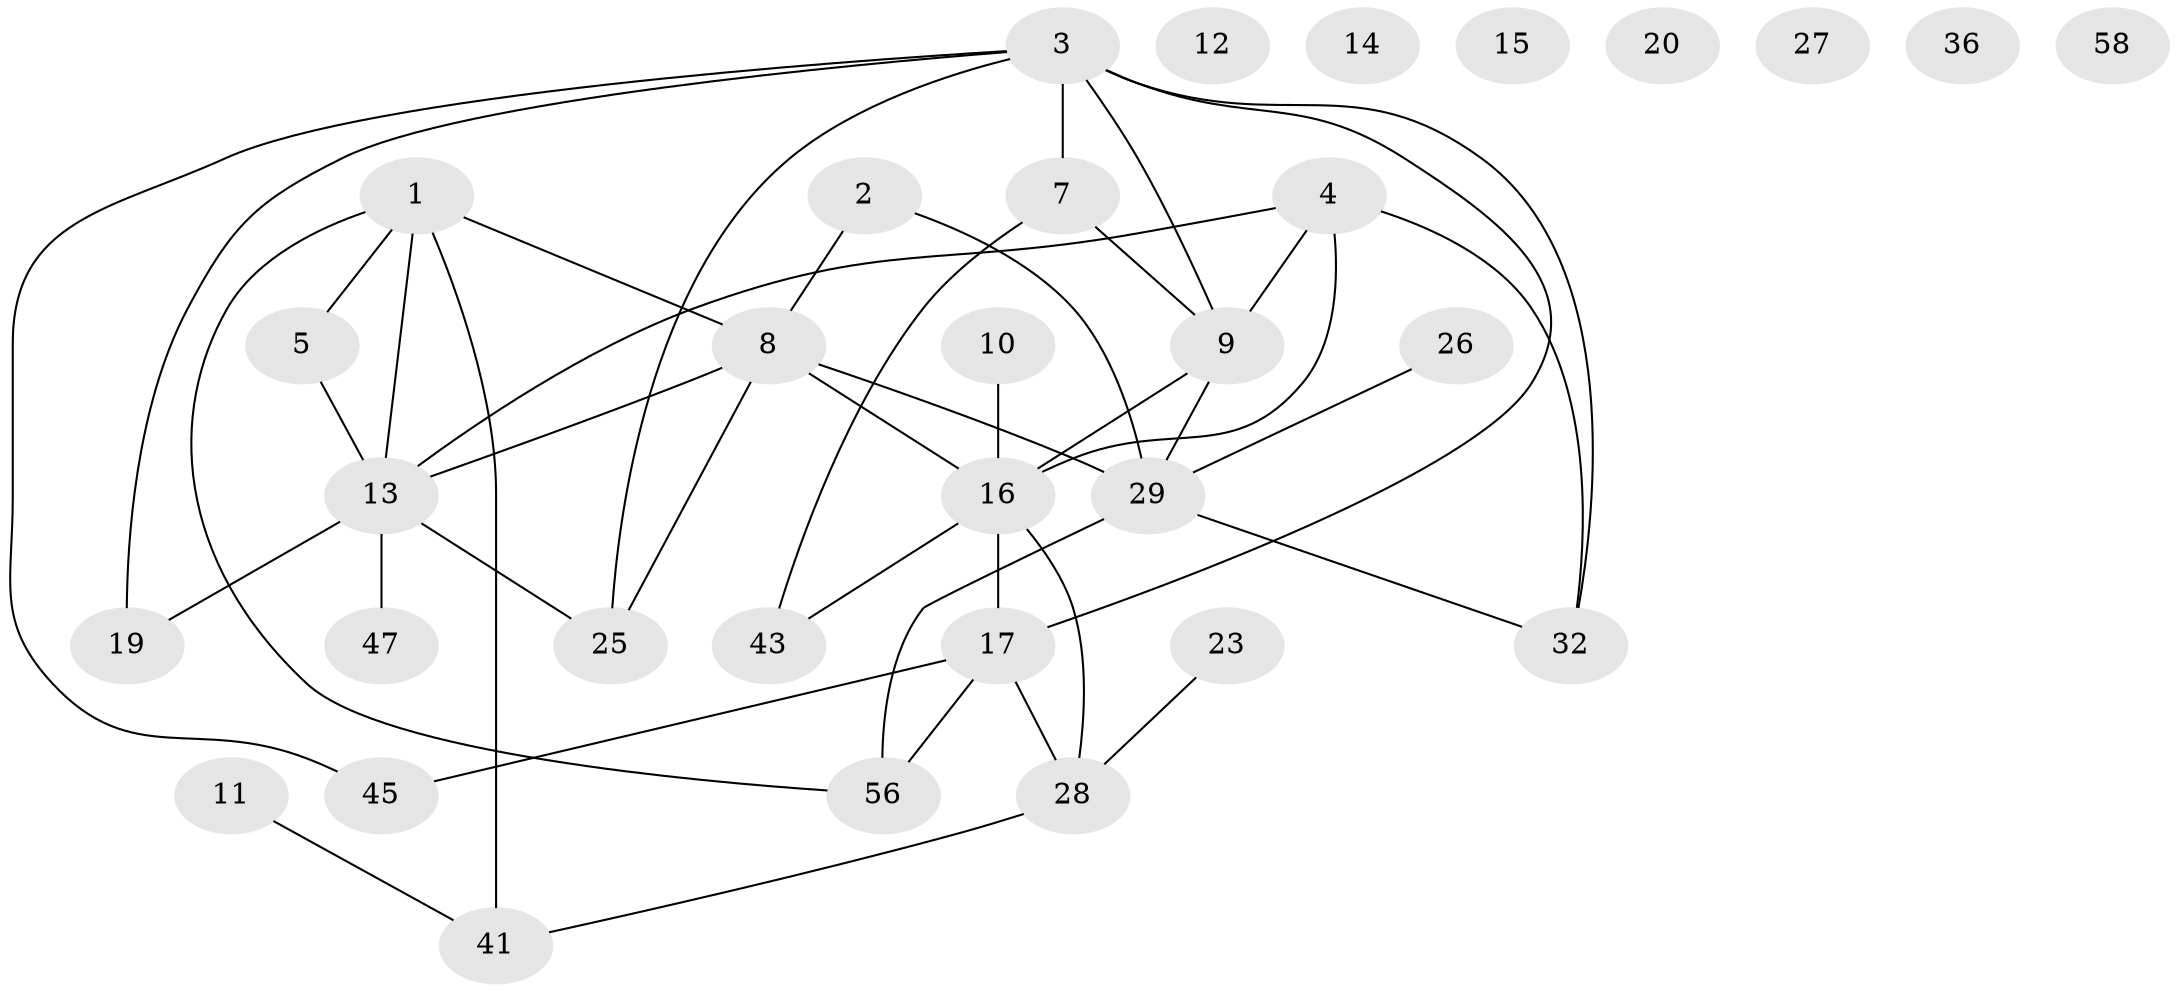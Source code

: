 // original degree distribution, {3: 0.140625, 2: 0.21875, 4: 0.21875, 1: 0.234375, 0: 0.09375, 7: 0.015625, 6: 0.03125, 5: 0.046875}
// Generated by graph-tools (version 1.1) at 2025/16/03/04/25 18:16:32]
// undirected, 32 vertices, 43 edges
graph export_dot {
graph [start="1"]
  node [color=gray90,style=filled];
  1 [super="+39+53"];
  2;
  3 [super="+24+6+50"];
  4;
  5 [super="+30"];
  7 [super="+33"];
  8 [super="+37"];
  9 [super="+44"];
  10 [super="+52"];
  11;
  12;
  13 [super="+55"];
  14 [super="+18"];
  15;
  16 [super="+22"];
  17 [super="+21"];
  19 [super="+48"];
  20;
  23;
  25 [super="+35"];
  26;
  27;
  28 [super="+38"];
  29 [super="+40+42+34"];
  32 [super="+46"];
  36;
  41 [super="+49"];
  43;
  45;
  47;
  56;
  58;
  1 -- 56;
  1 -- 13 [weight=2];
  1 -- 5;
  1 -- 41;
  1 -- 8;
  2 -- 29;
  2 -- 8;
  3 -- 25;
  3 -- 7;
  3 -- 19;
  3 -- 32;
  3 -- 17;
  3 -- 9;
  3 -- 45;
  4 -- 13;
  4 -- 16;
  4 -- 32;
  4 -- 9;
  5 -- 13 [weight=2];
  7 -- 9;
  7 -- 43;
  8 -- 29 [weight=2];
  8 -- 16;
  8 -- 25;
  8 -- 13;
  9 -- 29;
  9 -- 16;
  10 -- 16;
  11 -- 41;
  13 -- 47;
  13 -- 19 [weight=2];
  13 -- 25;
  16 -- 43;
  16 -- 17 [weight=2];
  16 -- 28;
  17 -- 56;
  17 -- 45;
  17 -- 28;
  23 -- 28;
  26 -- 29;
  28 -- 41;
  29 -- 56;
  29 -- 32;
}
